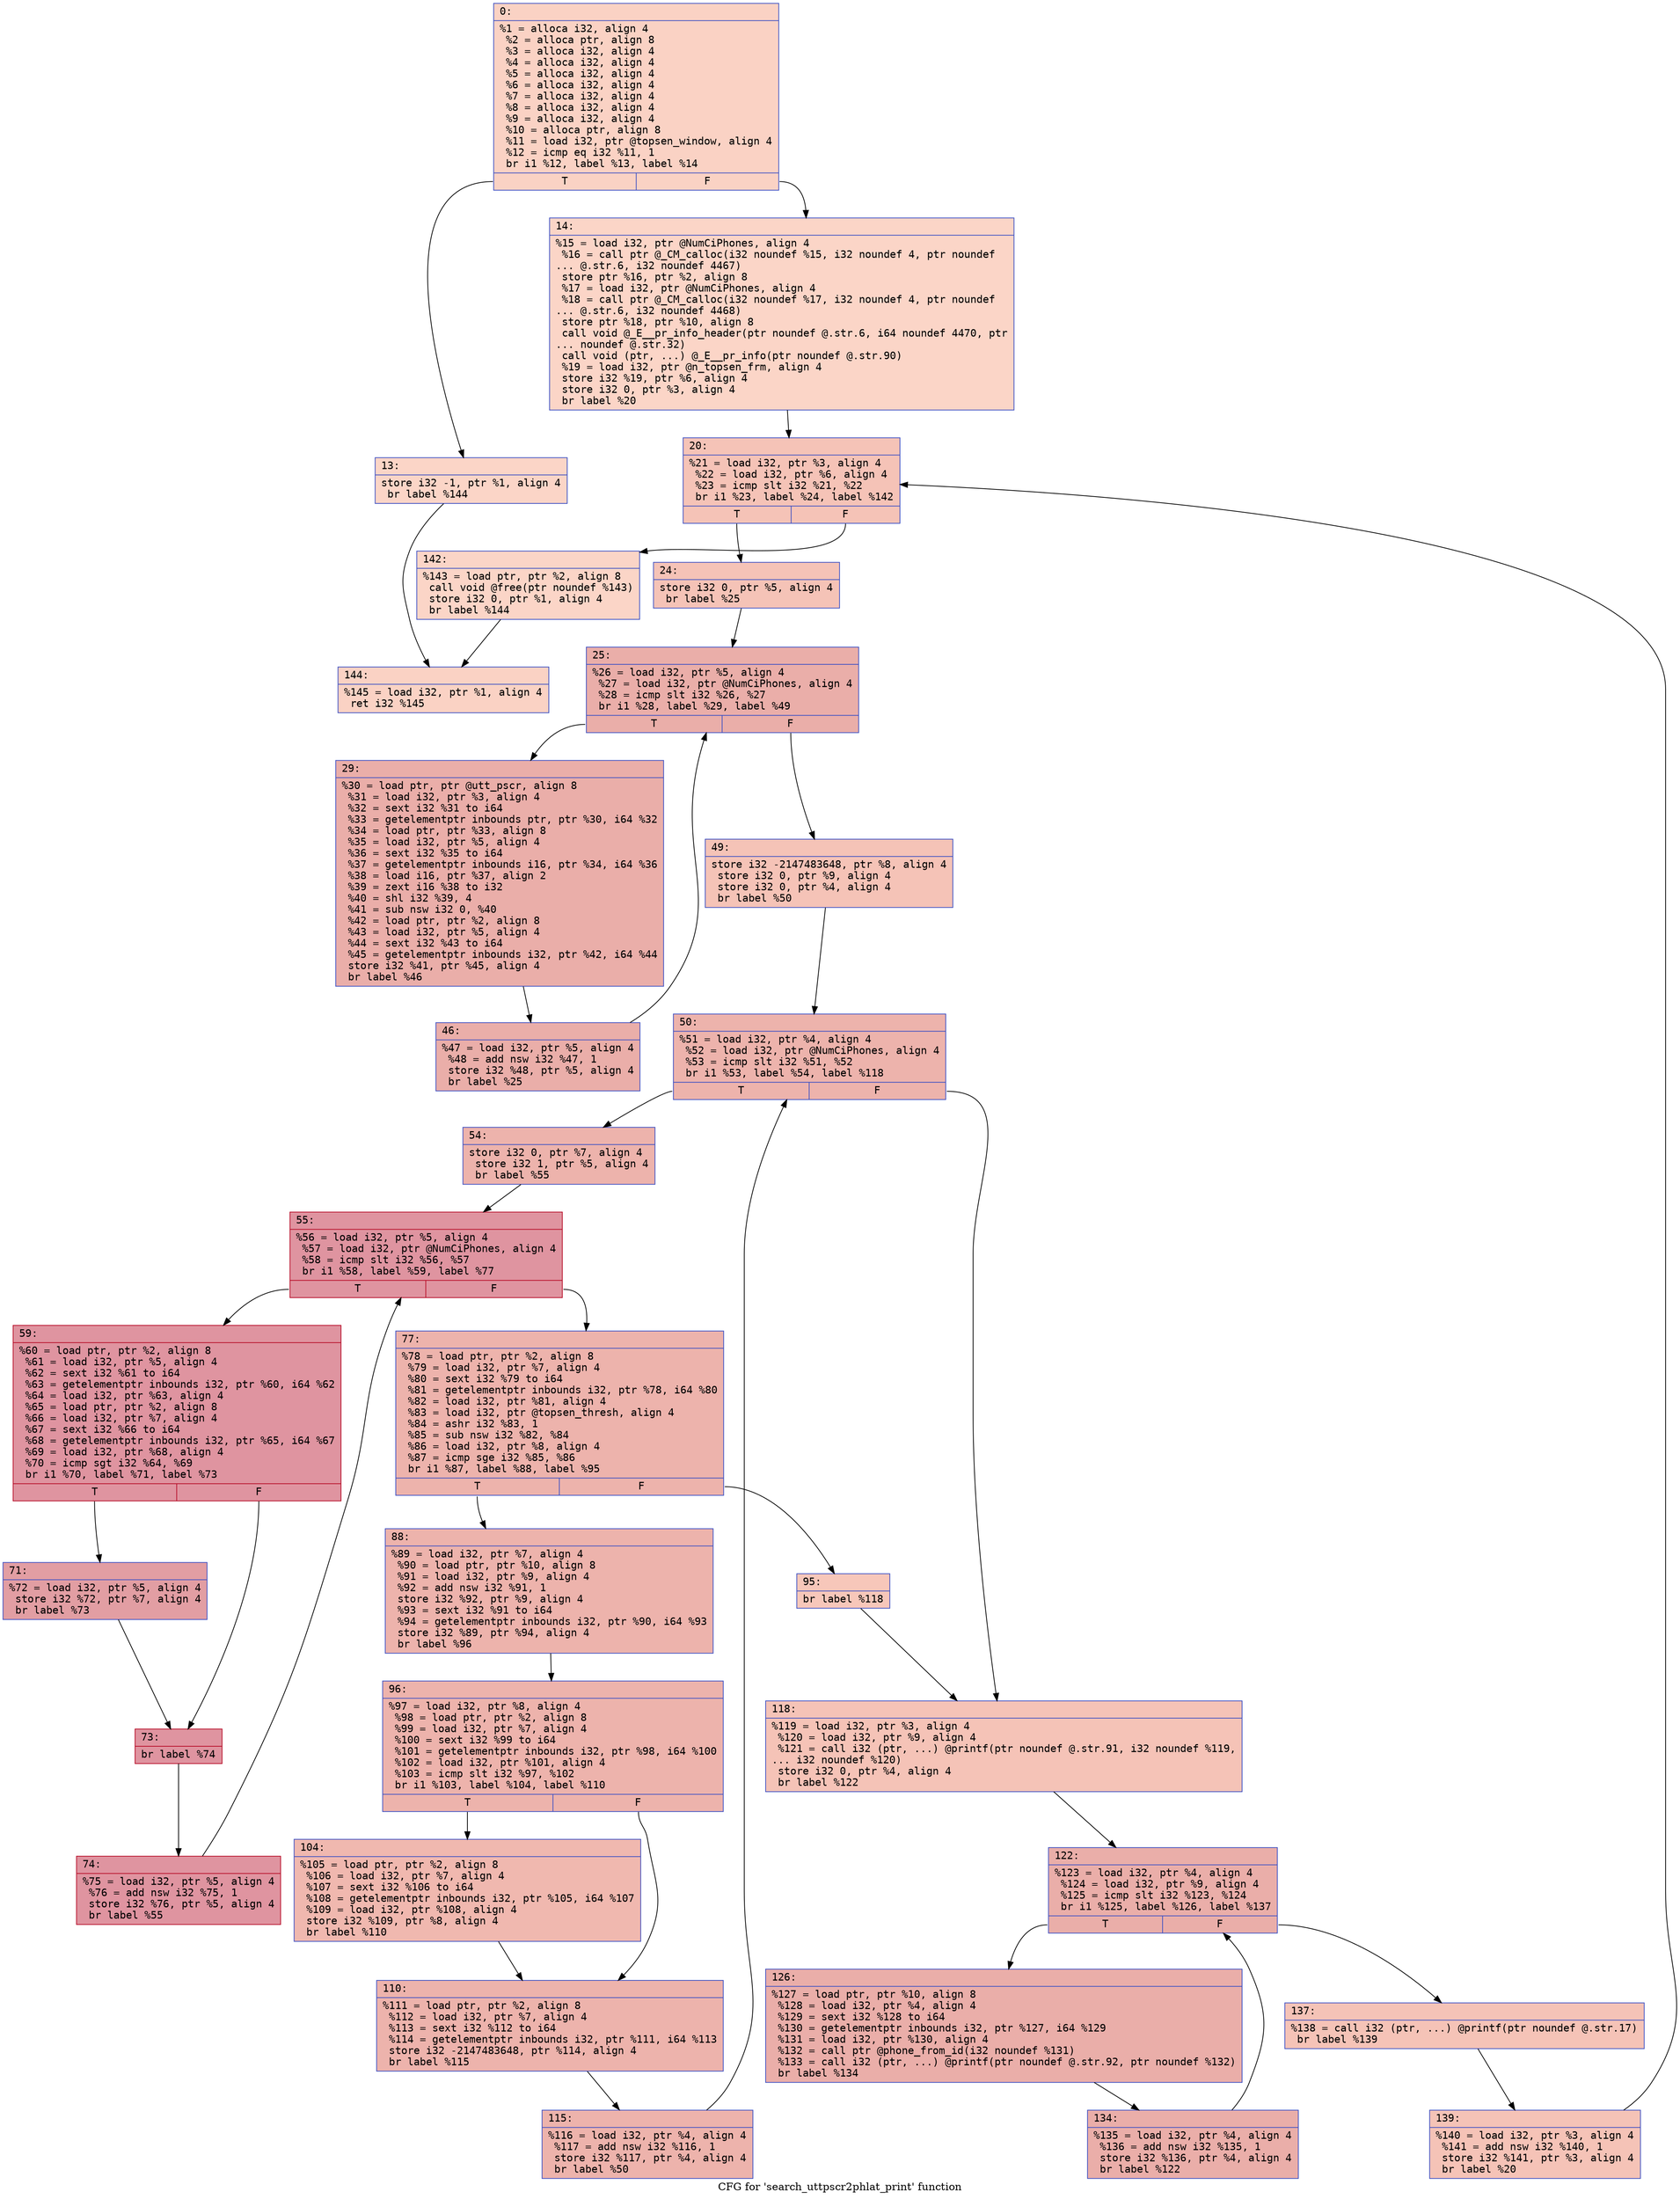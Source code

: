 digraph "CFG for 'search_uttpscr2phlat_print' function" {
	label="CFG for 'search_uttpscr2phlat_print' function";

	Node0x600002009c20 [shape=record,color="#3d50c3ff", style=filled, fillcolor="#f4987a70" fontname="Courier",label="{0:\l|  %1 = alloca i32, align 4\l  %2 = alloca ptr, align 8\l  %3 = alloca i32, align 4\l  %4 = alloca i32, align 4\l  %5 = alloca i32, align 4\l  %6 = alloca i32, align 4\l  %7 = alloca i32, align 4\l  %8 = alloca i32, align 4\l  %9 = alloca i32, align 4\l  %10 = alloca ptr, align 8\l  %11 = load i32, ptr @topsen_window, align 4\l  %12 = icmp eq i32 %11, 1\l  br i1 %12, label %13, label %14\l|{<s0>T|<s1>F}}"];
	Node0x600002009c20:s0 -> Node0x600002009c70[tooltip="0 -> 13\nProbability 50.00%" ];
	Node0x600002009c20:s1 -> Node0x600002009cc0[tooltip="0 -> 14\nProbability 50.00%" ];
	Node0x600002009c70 [shape=record,color="#3d50c3ff", style=filled, fillcolor="#f5a08170" fontname="Courier",label="{13:\l|  store i32 -1, ptr %1, align 4\l  br label %144\l}"];
	Node0x600002009c70 -> Node0x60000200a580[tooltip="13 -> 144\nProbability 100.00%" ];
	Node0x600002009cc0 [shape=record,color="#3d50c3ff", style=filled, fillcolor="#f5a08170" fontname="Courier",label="{14:\l|  %15 = load i32, ptr @NumCiPhones, align 4\l  %16 = call ptr @_CM_calloc(i32 noundef %15, i32 noundef 4, ptr noundef\l... @.str.6, i32 noundef 4467)\l  store ptr %16, ptr %2, align 8\l  %17 = load i32, ptr @NumCiPhones, align 4\l  %18 = call ptr @_CM_calloc(i32 noundef %17, i32 noundef 4, ptr noundef\l... @.str.6, i32 noundef 4468)\l  store ptr %18, ptr %10, align 8\l  call void @_E__pr_info_header(ptr noundef @.str.6, i64 noundef 4470, ptr\l... noundef @.str.32)\l  call void (ptr, ...) @_E__pr_info(ptr noundef @.str.90)\l  %19 = load i32, ptr @n_topsen_frm, align 4\l  store i32 %19, ptr %6, align 4\l  store i32 0, ptr %3, align 4\l  br label %20\l}"];
	Node0x600002009cc0 -> Node0x600002009d10[tooltip="14 -> 20\nProbability 100.00%" ];
	Node0x600002009d10 [shape=record,color="#3d50c3ff", style=filled, fillcolor="#e8765c70" fontname="Courier",label="{20:\l|  %21 = load i32, ptr %3, align 4\l  %22 = load i32, ptr %6, align 4\l  %23 = icmp slt i32 %21, %22\l  br i1 %23, label %24, label %142\l|{<s0>T|<s1>F}}"];
	Node0x600002009d10:s0 -> Node0x600002009d60[tooltip="20 -> 24\nProbability 96.88%" ];
	Node0x600002009d10:s1 -> Node0x60000200a530[tooltip="20 -> 142\nProbability 3.12%" ];
	Node0x600002009d60 [shape=record,color="#3d50c3ff", style=filled, fillcolor="#e8765c70" fontname="Courier",label="{24:\l|  store i32 0, ptr %5, align 4\l  br label %25\l}"];
	Node0x600002009d60 -> Node0x600002009db0[tooltip="24 -> 25\nProbability 100.00%" ];
	Node0x600002009db0 [shape=record,color="#3d50c3ff", style=filled, fillcolor="#d0473d70" fontname="Courier",label="{25:\l|  %26 = load i32, ptr %5, align 4\l  %27 = load i32, ptr @NumCiPhones, align 4\l  %28 = icmp slt i32 %26, %27\l  br i1 %28, label %29, label %49\l|{<s0>T|<s1>F}}"];
	Node0x600002009db0:s0 -> Node0x600002009e00[tooltip="25 -> 29\nProbability 96.88%" ];
	Node0x600002009db0:s1 -> Node0x600002009ea0[tooltip="25 -> 49\nProbability 3.12%" ];
	Node0x600002009e00 [shape=record,color="#3d50c3ff", style=filled, fillcolor="#d0473d70" fontname="Courier",label="{29:\l|  %30 = load ptr, ptr @utt_pscr, align 8\l  %31 = load i32, ptr %3, align 4\l  %32 = sext i32 %31 to i64\l  %33 = getelementptr inbounds ptr, ptr %30, i64 %32\l  %34 = load ptr, ptr %33, align 8\l  %35 = load i32, ptr %5, align 4\l  %36 = sext i32 %35 to i64\l  %37 = getelementptr inbounds i16, ptr %34, i64 %36\l  %38 = load i16, ptr %37, align 2\l  %39 = zext i16 %38 to i32\l  %40 = shl i32 %39, 4\l  %41 = sub nsw i32 0, %40\l  %42 = load ptr, ptr %2, align 8\l  %43 = load i32, ptr %5, align 4\l  %44 = sext i32 %43 to i64\l  %45 = getelementptr inbounds i32, ptr %42, i64 %44\l  store i32 %41, ptr %45, align 4\l  br label %46\l}"];
	Node0x600002009e00 -> Node0x600002009e50[tooltip="29 -> 46\nProbability 100.00%" ];
	Node0x600002009e50 [shape=record,color="#3d50c3ff", style=filled, fillcolor="#d0473d70" fontname="Courier",label="{46:\l|  %47 = load i32, ptr %5, align 4\l  %48 = add nsw i32 %47, 1\l  store i32 %48, ptr %5, align 4\l  br label %25\l}"];
	Node0x600002009e50 -> Node0x600002009db0[tooltip="46 -> 25\nProbability 100.00%" ];
	Node0x600002009ea0 [shape=record,color="#3d50c3ff", style=filled, fillcolor="#e8765c70" fontname="Courier",label="{49:\l|  store i32 -2147483648, ptr %8, align 4\l  store i32 0, ptr %9, align 4\l  store i32 0, ptr %4, align 4\l  br label %50\l}"];
	Node0x600002009ea0 -> Node0x600002009ef0[tooltip="49 -> 50\nProbability 100.00%" ];
	Node0x600002009ef0 [shape=record,color="#3d50c3ff", style=filled, fillcolor="#d6524470" fontname="Courier",label="{50:\l|  %51 = load i32, ptr %4, align 4\l  %52 = load i32, ptr @NumCiPhones, align 4\l  %53 = icmp slt i32 %51, %52\l  br i1 %53, label %54, label %118\l|{<s0>T|<s1>F}}"];
	Node0x600002009ef0:s0 -> Node0x600002009f40[tooltip="50 -> 54\nProbability 96.88%" ];
	Node0x600002009ef0:s1 -> Node0x60000200a350[tooltip="50 -> 118\nProbability 3.12%" ];
	Node0x600002009f40 [shape=record,color="#3d50c3ff", style=filled, fillcolor="#d6524470" fontname="Courier",label="{54:\l|  store i32 0, ptr %7, align 4\l  store i32 1, ptr %5, align 4\l  br label %55\l}"];
	Node0x600002009f40 -> Node0x600002009f90[tooltip="54 -> 55\nProbability 100.00%" ];
	Node0x600002009f90 [shape=record,color="#b70d28ff", style=filled, fillcolor="#b70d2870" fontname="Courier",label="{55:\l|  %56 = load i32, ptr %5, align 4\l  %57 = load i32, ptr @NumCiPhones, align 4\l  %58 = icmp slt i32 %56, %57\l  br i1 %58, label %59, label %77\l|{<s0>T|<s1>F}}"];
	Node0x600002009f90:s0 -> Node0x600002009fe0[tooltip="55 -> 59\nProbability 96.88%" ];
	Node0x600002009f90:s1 -> Node0x60000200a120[tooltip="55 -> 77\nProbability 3.12%" ];
	Node0x600002009fe0 [shape=record,color="#b70d28ff", style=filled, fillcolor="#b70d2870" fontname="Courier",label="{59:\l|  %60 = load ptr, ptr %2, align 8\l  %61 = load i32, ptr %5, align 4\l  %62 = sext i32 %61 to i64\l  %63 = getelementptr inbounds i32, ptr %60, i64 %62\l  %64 = load i32, ptr %63, align 4\l  %65 = load ptr, ptr %2, align 8\l  %66 = load i32, ptr %7, align 4\l  %67 = sext i32 %66 to i64\l  %68 = getelementptr inbounds i32, ptr %65, i64 %67\l  %69 = load i32, ptr %68, align 4\l  %70 = icmp sgt i32 %64, %69\l  br i1 %70, label %71, label %73\l|{<s0>T|<s1>F}}"];
	Node0x600002009fe0:s0 -> Node0x60000200a030[tooltip="59 -> 71\nProbability 50.00%" ];
	Node0x600002009fe0:s1 -> Node0x60000200a080[tooltip="59 -> 73\nProbability 50.00%" ];
	Node0x60000200a030 [shape=record,color="#3d50c3ff", style=filled, fillcolor="#be242e70" fontname="Courier",label="{71:\l|  %72 = load i32, ptr %5, align 4\l  store i32 %72, ptr %7, align 4\l  br label %73\l}"];
	Node0x60000200a030 -> Node0x60000200a080[tooltip="71 -> 73\nProbability 100.00%" ];
	Node0x60000200a080 [shape=record,color="#b70d28ff", style=filled, fillcolor="#b70d2870" fontname="Courier",label="{73:\l|  br label %74\l}"];
	Node0x60000200a080 -> Node0x60000200a0d0[tooltip="73 -> 74\nProbability 100.00%" ];
	Node0x60000200a0d0 [shape=record,color="#b70d28ff", style=filled, fillcolor="#b70d2870" fontname="Courier",label="{74:\l|  %75 = load i32, ptr %5, align 4\l  %76 = add nsw i32 %75, 1\l  store i32 %76, ptr %5, align 4\l  br label %55\l}"];
	Node0x60000200a0d0 -> Node0x600002009f90[tooltip="74 -> 55\nProbability 100.00%" ];
	Node0x60000200a120 [shape=record,color="#3d50c3ff", style=filled, fillcolor="#d6524470" fontname="Courier",label="{77:\l|  %78 = load ptr, ptr %2, align 8\l  %79 = load i32, ptr %7, align 4\l  %80 = sext i32 %79 to i64\l  %81 = getelementptr inbounds i32, ptr %78, i64 %80\l  %82 = load i32, ptr %81, align 4\l  %83 = load i32, ptr @topsen_thresh, align 4\l  %84 = ashr i32 %83, 1\l  %85 = sub nsw i32 %82, %84\l  %86 = load i32, ptr %8, align 4\l  %87 = icmp sge i32 %85, %86\l  br i1 %87, label %88, label %95\l|{<s0>T|<s1>F}}"];
	Node0x60000200a120:s0 -> Node0x60000200a170[tooltip="77 -> 88\nProbability 96.88%" ];
	Node0x60000200a120:s1 -> Node0x60000200a1c0[tooltip="77 -> 95\nProbability 3.12%" ];
	Node0x60000200a170 [shape=record,color="#3d50c3ff", style=filled, fillcolor="#d6524470" fontname="Courier",label="{88:\l|  %89 = load i32, ptr %7, align 4\l  %90 = load ptr, ptr %10, align 8\l  %91 = load i32, ptr %9, align 4\l  %92 = add nsw i32 %91, 1\l  store i32 %92, ptr %9, align 4\l  %93 = sext i32 %91 to i64\l  %94 = getelementptr inbounds i32, ptr %90, i64 %93\l  store i32 %89, ptr %94, align 4\l  br label %96\l}"];
	Node0x60000200a170 -> Node0x60000200a210[tooltip="88 -> 96\nProbability 100.00%" ];
	Node0x60000200a1c0 [shape=record,color="#3d50c3ff", style=filled, fillcolor="#ec7f6370" fontname="Courier",label="{95:\l|  br label %118\l}"];
	Node0x60000200a1c0 -> Node0x60000200a350[tooltip="95 -> 118\nProbability 100.00%" ];
	Node0x60000200a210 [shape=record,color="#3d50c3ff", style=filled, fillcolor="#d6524470" fontname="Courier",label="{96:\l|  %97 = load i32, ptr %8, align 4\l  %98 = load ptr, ptr %2, align 8\l  %99 = load i32, ptr %7, align 4\l  %100 = sext i32 %99 to i64\l  %101 = getelementptr inbounds i32, ptr %98, i64 %100\l  %102 = load i32, ptr %101, align 4\l  %103 = icmp slt i32 %97, %102\l  br i1 %103, label %104, label %110\l|{<s0>T|<s1>F}}"];
	Node0x60000200a210:s0 -> Node0x60000200a260[tooltip="96 -> 104\nProbability 50.00%" ];
	Node0x60000200a210:s1 -> Node0x60000200a2b0[tooltip="96 -> 110\nProbability 50.00%" ];
	Node0x60000200a260 [shape=record,color="#3d50c3ff", style=filled, fillcolor="#dc5d4a70" fontname="Courier",label="{104:\l|  %105 = load ptr, ptr %2, align 8\l  %106 = load i32, ptr %7, align 4\l  %107 = sext i32 %106 to i64\l  %108 = getelementptr inbounds i32, ptr %105, i64 %107\l  %109 = load i32, ptr %108, align 4\l  store i32 %109, ptr %8, align 4\l  br label %110\l}"];
	Node0x60000200a260 -> Node0x60000200a2b0[tooltip="104 -> 110\nProbability 100.00%" ];
	Node0x60000200a2b0 [shape=record,color="#3d50c3ff", style=filled, fillcolor="#d6524470" fontname="Courier",label="{110:\l|  %111 = load ptr, ptr %2, align 8\l  %112 = load i32, ptr %7, align 4\l  %113 = sext i32 %112 to i64\l  %114 = getelementptr inbounds i32, ptr %111, i64 %113\l  store i32 -2147483648, ptr %114, align 4\l  br label %115\l}"];
	Node0x60000200a2b0 -> Node0x60000200a300[tooltip="110 -> 115\nProbability 100.00%" ];
	Node0x60000200a300 [shape=record,color="#3d50c3ff", style=filled, fillcolor="#d6524470" fontname="Courier",label="{115:\l|  %116 = load i32, ptr %4, align 4\l  %117 = add nsw i32 %116, 1\l  store i32 %117, ptr %4, align 4\l  br label %50\l}"];
	Node0x60000200a300 -> Node0x600002009ef0[tooltip="115 -> 50\nProbability 100.00%" ];
	Node0x60000200a350 [shape=record,color="#3d50c3ff", style=filled, fillcolor="#e8765c70" fontname="Courier",label="{118:\l|  %119 = load i32, ptr %3, align 4\l  %120 = load i32, ptr %9, align 4\l  %121 = call i32 (ptr, ...) @printf(ptr noundef @.str.91, i32 noundef %119,\l... i32 noundef %120)\l  store i32 0, ptr %4, align 4\l  br label %122\l}"];
	Node0x60000200a350 -> Node0x60000200a3a0[tooltip="118 -> 122\nProbability 100.00%" ];
	Node0x60000200a3a0 [shape=record,color="#3d50c3ff", style=filled, fillcolor="#d0473d70" fontname="Courier",label="{122:\l|  %123 = load i32, ptr %4, align 4\l  %124 = load i32, ptr %9, align 4\l  %125 = icmp slt i32 %123, %124\l  br i1 %125, label %126, label %137\l|{<s0>T|<s1>F}}"];
	Node0x60000200a3a0:s0 -> Node0x60000200a3f0[tooltip="122 -> 126\nProbability 96.88%" ];
	Node0x60000200a3a0:s1 -> Node0x60000200a490[tooltip="122 -> 137\nProbability 3.12%" ];
	Node0x60000200a3f0 [shape=record,color="#3d50c3ff", style=filled, fillcolor="#d0473d70" fontname="Courier",label="{126:\l|  %127 = load ptr, ptr %10, align 8\l  %128 = load i32, ptr %4, align 4\l  %129 = sext i32 %128 to i64\l  %130 = getelementptr inbounds i32, ptr %127, i64 %129\l  %131 = load i32, ptr %130, align 4\l  %132 = call ptr @phone_from_id(i32 noundef %131)\l  %133 = call i32 (ptr, ...) @printf(ptr noundef @.str.92, ptr noundef %132)\l  br label %134\l}"];
	Node0x60000200a3f0 -> Node0x60000200a440[tooltip="126 -> 134\nProbability 100.00%" ];
	Node0x60000200a440 [shape=record,color="#3d50c3ff", style=filled, fillcolor="#d0473d70" fontname="Courier",label="{134:\l|  %135 = load i32, ptr %4, align 4\l  %136 = add nsw i32 %135, 1\l  store i32 %136, ptr %4, align 4\l  br label %122\l}"];
	Node0x60000200a440 -> Node0x60000200a3a0[tooltip="134 -> 122\nProbability 100.00%" ];
	Node0x60000200a490 [shape=record,color="#3d50c3ff", style=filled, fillcolor="#e8765c70" fontname="Courier",label="{137:\l|  %138 = call i32 (ptr, ...) @printf(ptr noundef @.str.17)\l  br label %139\l}"];
	Node0x60000200a490 -> Node0x60000200a4e0[tooltip="137 -> 139\nProbability 100.00%" ];
	Node0x60000200a4e0 [shape=record,color="#3d50c3ff", style=filled, fillcolor="#e8765c70" fontname="Courier",label="{139:\l|  %140 = load i32, ptr %3, align 4\l  %141 = add nsw i32 %140, 1\l  store i32 %141, ptr %3, align 4\l  br label %20\l}"];
	Node0x60000200a4e0 -> Node0x600002009d10[tooltip="139 -> 20\nProbability 100.00%" ];
	Node0x60000200a530 [shape=record,color="#3d50c3ff", style=filled, fillcolor="#f5a08170" fontname="Courier",label="{142:\l|  %143 = load ptr, ptr %2, align 8\l  call void @free(ptr noundef %143)\l  store i32 0, ptr %1, align 4\l  br label %144\l}"];
	Node0x60000200a530 -> Node0x60000200a580[tooltip="142 -> 144\nProbability 100.00%" ];
	Node0x60000200a580 [shape=record,color="#3d50c3ff", style=filled, fillcolor="#f4987a70" fontname="Courier",label="{144:\l|  %145 = load i32, ptr %1, align 4\l  ret i32 %145\l}"];
}
